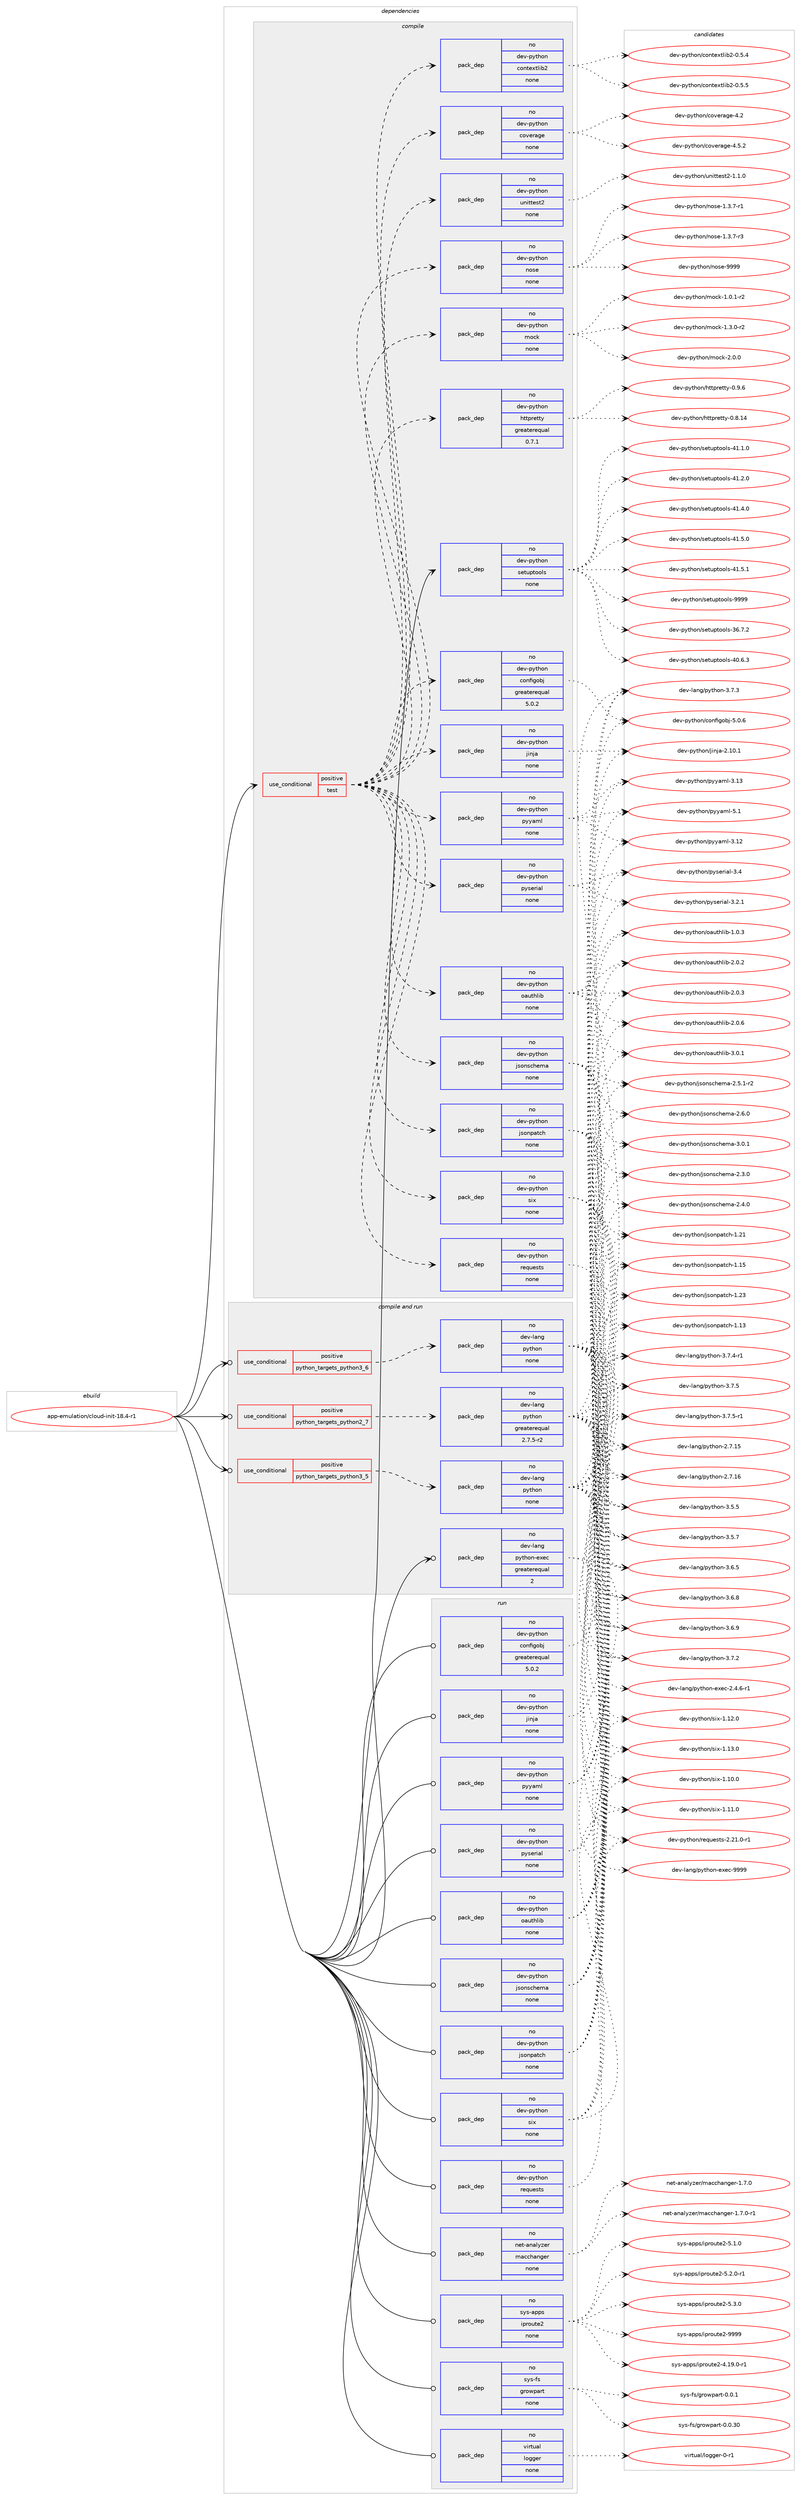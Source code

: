 digraph prolog {

# *************
# Graph options
# *************

newrank=true;
concentrate=true;
compound=true;
graph [rankdir=LR,fontname=Helvetica,fontsize=10,ranksep=1.5];#, ranksep=2.5, nodesep=0.2];
edge  [arrowhead=vee];
node  [fontname=Helvetica,fontsize=10];

# **********
# The ebuild
# **********

subgraph cluster_leftcol {
color=gray;
rank=same;
label=<<i>ebuild</i>>;
id [label="app-emulation/cloud-init-18.4-r1", color=red, width=4, href="../app-emulation/cloud-init-18.4-r1.svg"];
}

# ****************
# The dependencies
# ****************

subgraph cluster_midcol {
color=gray;
label=<<i>dependencies</i>>;
subgraph cluster_compile {
fillcolor="#eeeeee";
style=filled;
label=<<i>compile</i>>;
subgraph cond115054 {
dependency483257 [label=<<TABLE BORDER="0" CELLBORDER="1" CELLSPACING="0" CELLPADDING="4"><TR><TD ROWSPAN="3" CELLPADDING="10">use_conditional</TD></TR><TR><TD>positive</TD></TR><TR><TD>test</TD></TR></TABLE>>, shape=none, color=red];
subgraph pack359409 {
dependency483258 [label=<<TABLE BORDER="0" CELLBORDER="1" CELLSPACING="0" CELLPADDING="4" WIDTH="220"><TR><TD ROWSPAN="6" CELLPADDING="30">pack_dep</TD></TR><TR><TD WIDTH="110">no</TD></TR><TR><TD>dev-python</TD></TR><TR><TD>jinja</TD></TR><TR><TD>none</TD></TR><TR><TD></TD></TR></TABLE>>, shape=none, color=blue];
}
dependency483257:e -> dependency483258:w [weight=20,style="dashed",arrowhead="vee"];
subgraph pack359410 {
dependency483259 [label=<<TABLE BORDER="0" CELLBORDER="1" CELLSPACING="0" CELLPADDING="4" WIDTH="220"><TR><TD ROWSPAN="6" CELLPADDING="30">pack_dep</TD></TR><TR><TD WIDTH="110">no</TD></TR><TR><TD>dev-python</TD></TR><TR><TD>oauthlib</TD></TR><TR><TD>none</TD></TR><TR><TD></TD></TR></TABLE>>, shape=none, color=blue];
}
dependency483257:e -> dependency483259:w [weight=20,style="dashed",arrowhead="vee"];
subgraph pack359411 {
dependency483260 [label=<<TABLE BORDER="0" CELLBORDER="1" CELLSPACING="0" CELLPADDING="4" WIDTH="220"><TR><TD ROWSPAN="6" CELLPADDING="30">pack_dep</TD></TR><TR><TD WIDTH="110">no</TD></TR><TR><TD>dev-python</TD></TR><TR><TD>pyserial</TD></TR><TR><TD>none</TD></TR><TR><TD></TD></TR></TABLE>>, shape=none, color=blue];
}
dependency483257:e -> dependency483260:w [weight=20,style="dashed",arrowhead="vee"];
subgraph pack359412 {
dependency483261 [label=<<TABLE BORDER="0" CELLBORDER="1" CELLSPACING="0" CELLPADDING="4" WIDTH="220"><TR><TD ROWSPAN="6" CELLPADDING="30">pack_dep</TD></TR><TR><TD WIDTH="110">no</TD></TR><TR><TD>dev-python</TD></TR><TR><TD>configobj</TD></TR><TR><TD>greaterequal</TD></TR><TR><TD>5.0.2</TD></TR></TABLE>>, shape=none, color=blue];
}
dependency483257:e -> dependency483261:w [weight=20,style="dashed",arrowhead="vee"];
subgraph pack359413 {
dependency483262 [label=<<TABLE BORDER="0" CELLBORDER="1" CELLSPACING="0" CELLPADDING="4" WIDTH="220"><TR><TD ROWSPAN="6" CELLPADDING="30">pack_dep</TD></TR><TR><TD WIDTH="110">no</TD></TR><TR><TD>dev-python</TD></TR><TR><TD>pyyaml</TD></TR><TR><TD>none</TD></TR><TR><TD></TD></TR></TABLE>>, shape=none, color=blue];
}
dependency483257:e -> dependency483262:w [weight=20,style="dashed",arrowhead="vee"];
subgraph pack359414 {
dependency483263 [label=<<TABLE BORDER="0" CELLBORDER="1" CELLSPACING="0" CELLPADDING="4" WIDTH="220"><TR><TD ROWSPAN="6" CELLPADDING="30">pack_dep</TD></TR><TR><TD WIDTH="110">no</TD></TR><TR><TD>dev-python</TD></TR><TR><TD>requests</TD></TR><TR><TD>none</TD></TR><TR><TD></TD></TR></TABLE>>, shape=none, color=blue];
}
dependency483257:e -> dependency483263:w [weight=20,style="dashed",arrowhead="vee"];
subgraph pack359415 {
dependency483264 [label=<<TABLE BORDER="0" CELLBORDER="1" CELLSPACING="0" CELLPADDING="4" WIDTH="220"><TR><TD ROWSPAN="6" CELLPADDING="30">pack_dep</TD></TR><TR><TD WIDTH="110">no</TD></TR><TR><TD>dev-python</TD></TR><TR><TD>jsonpatch</TD></TR><TR><TD>none</TD></TR><TR><TD></TD></TR></TABLE>>, shape=none, color=blue];
}
dependency483257:e -> dependency483264:w [weight=20,style="dashed",arrowhead="vee"];
subgraph pack359416 {
dependency483265 [label=<<TABLE BORDER="0" CELLBORDER="1" CELLSPACING="0" CELLPADDING="4" WIDTH="220"><TR><TD ROWSPAN="6" CELLPADDING="30">pack_dep</TD></TR><TR><TD WIDTH="110">no</TD></TR><TR><TD>dev-python</TD></TR><TR><TD>jsonschema</TD></TR><TR><TD>none</TD></TR><TR><TD></TD></TR></TABLE>>, shape=none, color=blue];
}
dependency483257:e -> dependency483265:w [weight=20,style="dashed",arrowhead="vee"];
subgraph pack359417 {
dependency483266 [label=<<TABLE BORDER="0" CELLBORDER="1" CELLSPACING="0" CELLPADDING="4" WIDTH="220"><TR><TD ROWSPAN="6" CELLPADDING="30">pack_dep</TD></TR><TR><TD WIDTH="110">no</TD></TR><TR><TD>dev-python</TD></TR><TR><TD>six</TD></TR><TR><TD>none</TD></TR><TR><TD></TD></TR></TABLE>>, shape=none, color=blue];
}
dependency483257:e -> dependency483266:w [weight=20,style="dashed",arrowhead="vee"];
subgraph pack359418 {
dependency483267 [label=<<TABLE BORDER="0" CELLBORDER="1" CELLSPACING="0" CELLPADDING="4" WIDTH="220"><TR><TD ROWSPAN="6" CELLPADDING="30">pack_dep</TD></TR><TR><TD WIDTH="110">no</TD></TR><TR><TD>dev-python</TD></TR><TR><TD>httpretty</TD></TR><TR><TD>greaterequal</TD></TR><TR><TD>0.7.1</TD></TR></TABLE>>, shape=none, color=blue];
}
dependency483257:e -> dependency483267:w [weight=20,style="dashed",arrowhead="vee"];
subgraph pack359419 {
dependency483268 [label=<<TABLE BORDER="0" CELLBORDER="1" CELLSPACING="0" CELLPADDING="4" WIDTH="220"><TR><TD ROWSPAN="6" CELLPADDING="30">pack_dep</TD></TR><TR><TD WIDTH="110">no</TD></TR><TR><TD>dev-python</TD></TR><TR><TD>mock</TD></TR><TR><TD>none</TD></TR><TR><TD></TD></TR></TABLE>>, shape=none, color=blue];
}
dependency483257:e -> dependency483268:w [weight=20,style="dashed",arrowhead="vee"];
subgraph pack359420 {
dependency483269 [label=<<TABLE BORDER="0" CELLBORDER="1" CELLSPACING="0" CELLPADDING="4" WIDTH="220"><TR><TD ROWSPAN="6" CELLPADDING="30">pack_dep</TD></TR><TR><TD WIDTH="110">no</TD></TR><TR><TD>dev-python</TD></TR><TR><TD>nose</TD></TR><TR><TD>none</TD></TR><TR><TD></TD></TR></TABLE>>, shape=none, color=blue];
}
dependency483257:e -> dependency483269:w [weight=20,style="dashed",arrowhead="vee"];
subgraph pack359421 {
dependency483270 [label=<<TABLE BORDER="0" CELLBORDER="1" CELLSPACING="0" CELLPADDING="4" WIDTH="220"><TR><TD ROWSPAN="6" CELLPADDING="30">pack_dep</TD></TR><TR><TD WIDTH="110">no</TD></TR><TR><TD>dev-python</TD></TR><TR><TD>unittest2</TD></TR><TR><TD>none</TD></TR><TR><TD></TD></TR></TABLE>>, shape=none, color=blue];
}
dependency483257:e -> dependency483270:w [weight=20,style="dashed",arrowhead="vee"];
subgraph pack359422 {
dependency483271 [label=<<TABLE BORDER="0" CELLBORDER="1" CELLSPACING="0" CELLPADDING="4" WIDTH="220"><TR><TD ROWSPAN="6" CELLPADDING="30">pack_dep</TD></TR><TR><TD WIDTH="110">no</TD></TR><TR><TD>dev-python</TD></TR><TR><TD>coverage</TD></TR><TR><TD>none</TD></TR><TR><TD></TD></TR></TABLE>>, shape=none, color=blue];
}
dependency483257:e -> dependency483271:w [weight=20,style="dashed",arrowhead="vee"];
subgraph pack359423 {
dependency483272 [label=<<TABLE BORDER="0" CELLBORDER="1" CELLSPACING="0" CELLPADDING="4" WIDTH="220"><TR><TD ROWSPAN="6" CELLPADDING="30">pack_dep</TD></TR><TR><TD WIDTH="110">no</TD></TR><TR><TD>dev-python</TD></TR><TR><TD>contextlib2</TD></TR><TR><TD>none</TD></TR><TR><TD></TD></TR></TABLE>>, shape=none, color=blue];
}
dependency483257:e -> dependency483272:w [weight=20,style="dashed",arrowhead="vee"];
}
id:e -> dependency483257:w [weight=20,style="solid",arrowhead="vee"];
subgraph pack359424 {
dependency483273 [label=<<TABLE BORDER="0" CELLBORDER="1" CELLSPACING="0" CELLPADDING="4" WIDTH="220"><TR><TD ROWSPAN="6" CELLPADDING="30">pack_dep</TD></TR><TR><TD WIDTH="110">no</TD></TR><TR><TD>dev-python</TD></TR><TR><TD>setuptools</TD></TR><TR><TD>none</TD></TR><TR><TD></TD></TR></TABLE>>, shape=none, color=blue];
}
id:e -> dependency483273:w [weight=20,style="solid",arrowhead="vee"];
}
subgraph cluster_compileandrun {
fillcolor="#eeeeee";
style=filled;
label=<<i>compile and run</i>>;
subgraph cond115055 {
dependency483274 [label=<<TABLE BORDER="0" CELLBORDER="1" CELLSPACING="0" CELLPADDING="4"><TR><TD ROWSPAN="3" CELLPADDING="10">use_conditional</TD></TR><TR><TD>positive</TD></TR><TR><TD>python_targets_python2_7</TD></TR></TABLE>>, shape=none, color=red];
subgraph pack359425 {
dependency483275 [label=<<TABLE BORDER="0" CELLBORDER="1" CELLSPACING="0" CELLPADDING="4" WIDTH="220"><TR><TD ROWSPAN="6" CELLPADDING="30">pack_dep</TD></TR><TR><TD WIDTH="110">no</TD></TR><TR><TD>dev-lang</TD></TR><TR><TD>python</TD></TR><TR><TD>greaterequal</TD></TR><TR><TD>2.7.5-r2</TD></TR></TABLE>>, shape=none, color=blue];
}
dependency483274:e -> dependency483275:w [weight=20,style="dashed",arrowhead="vee"];
}
id:e -> dependency483274:w [weight=20,style="solid",arrowhead="odotvee"];
subgraph cond115056 {
dependency483276 [label=<<TABLE BORDER="0" CELLBORDER="1" CELLSPACING="0" CELLPADDING="4"><TR><TD ROWSPAN="3" CELLPADDING="10">use_conditional</TD></TR><TR><TD>positive</TD></TR><TR><TD>python_targets_python3_5</TD></TR></TABLE>>, shape=none, color=red];
subgraph pack359426 {
dependency483277 [label=<<TABLE BORDER="0" CELLBORDER="1" CELLSPACING="0" CELLPADDING="4" WIDTH="220"><TR><TD ROWSPAN="6" CELLPADDING="30">pack_dep</TD></TR><TR><TD WIDTH="110">no</TD></TR><TR><TD>dev-lang</TD></TR><TR><TD>python</TD></TR><TR><TD>none</TD></TR><TR><TD></TD></TR></TABLE>>, shape=none, color=blue];
}
dependency483276:e -> dependency483277:w [weight=20,style="dashed",arrowhead="vee"];
}
id:e -> dependency483276:w [weight=20,style="solid",arrowhead="odotvee"];
subgraph cond115057 {
dependency483278 [label=<<TABLE BORDER="0" CELLBORDER="1" CELLSPACING="0" CELLPADDING="4"><TR><TD ROWSPAN="3" CELLPADDING="10">use_conditional</TD></TR><TR><TD>positive</TD></TR><TR><TD>python_targets_python3_6</TD></TR></TABLE>>, shape=none, color=red];
subgraph pack359427 {
dependency483279 [label=<<TABLE BORDER="0" CELLBORDER="1" CELLSPACING="0" CELLPADDING="4" WIDTH="220"><TR><TD ROWSPAN="6" CELLPADDING="30">pack_dep</TD></TR><TR><TD WIDTH="110">no</TD></TR><TR><TD>dev-lang</TD></TR><TR><TD>python</TD></TR><TR><TD>none</TD></TR><TR><TD></TD></TR></TABLE>>, shape=none, color=blue];
}
dependency483278:e -> dependency483279:w [weight=20,style="dashed",arrowhead="vee"];
}
id:e -> dependency483278:w [weight=20,style="solid",arrowhead="odotvee"];
subgraph pack359428 {
dependency483280 [label=<<TABLE BORDER="0" CELLBORDER="1" CELLSPACING="0" CELLPADDING="4" WIDTH="220"><TR><TD ROWSPAN="6" CELLPADDING="30">pack_dep</TD></TR><TR><TD WIDTH="110">no</TD></TR><TR><TD>dev-lang</TD></TR><TR><TD>python-exec</TD></TR><TR><TD>greaterequal</TD></TR><TR><TD>2</TD></TR></TABLE>>, shape=none, color=blue];
}
id:e -> dependency483280:w [weight=20,style="solid",arrowhead="odotvee"];
}
subgraph cluster_run {
fillcolor="#eeeeee";
style=filled;
label=<<i>run</i>>;
subgraph pack359429 {
dependency483281 [label=<<TABLE BORDER="0" CELLBORDER="1" CELLSPACING="0" CELLPADDING="4" WIDTH="220"><TR><TD ROWSPAN="6" CELLPADDING="30">pack_dep</TD></TR><TR><TD WIDTH="110">no</TD></TR><TR><TD>dev-python</TD></TR><TR><TD>configobj</TD></TR><TR><TD>greaterequal</TD></TR><TR><TD>5.0.2</TD></TR></TABLE>>, shape=none, color=blue];
}
id:e -> dependency483281:w [weight=20,style="solid",arrowhead="odot"];
subgraph pack359430 {
dependency483282 [label=<<TABLE BORDER="0" CELLBORDER="1" CELLSPACING="0" CELLPADDING="4" WIDTH="220"><TR><TD ROWSPAN="6" CELLPADDING="30">pack_dep</TD></TR><TR><TD WIDTH="110">no</TD></TR><TR><TD>dev-python</TD></TR><TR><TD>jinja</TD></TR><TR><TD>none</TD></TR><TR><TD></TD></TR></TABLE>>, shape=none, color=blue];
}
id:e -> dependency483282:w [weight=20,style="solid",arrowhead="odot"];
subgraph pack359431 {
dependency483283 [label=<<TABLE BORDER="0" CELLBORDER="1" CELLSPACING="0" CELLPADDING="4" WIDTH="220"><TR><TD ROWSPAN="6" CELLPADDING="30">pack_dep</TD></TR><TR><TD WIDTH="110">no</TD></TR><TR><TD>dev-python</TD></TR><TR><TD>jsonpatch</TD></TR><TR><TD>none</TD></TR><TR><TD></TD></TR></TABLE>>, shape=none, color=blue];
}
id:e -> dependency483283:w [weight=20,style="solid",arrowhead="odot"];
subgraph pack359432 {
dependency483284 [label=<<TABLE BORDER="0" CELLBORDER="1" CELLSPACING="0" CELLPADDING="4" WIDTH="220"><TR><TD ROWSPAN="6" CELLPADDING="30">pack_dep</TD></TR><TR><TD WIDTH="110">no</TD></TR><TR><TD>dev-python</TD></TR><TR><TD>jsonschema</TD></TR><TR><TD>none</TD></TR><TR><TD></TD></TR></TABLE>>, shape=none, color=blue];
}
id:e -> dependency483284:w [weight=20,style="solid",arrowhead="odot"];
subgraph pack359433 {
dependency483285 [label=<<TABLE BORDER="0" CELLBORDER="1" CELLSPACING="0" CELLPADDING="4" WIDTH="220"><TR><TD ROWSPAN="6" CELLPADDING="30">pack_dep</TD></TR><TR><TD WIDTH="110">no</TD></TR><TR><TD>dev-python</TD></TR><TR><TD>oauthlib</TD></TR><TR><TD>none</TD></TR><TR><TD></TD></TR></TABLE>>, shape=none, color=blue];
}
id:e -> dependency483285:w [weight=20,style="solid",arrowhead="odot"];
subgraph pack359434 {
dependency483286 [label=<<TABLE BORDER="0" CELLBORDER="1" CELLSPACING="0" CELLPADDING="4" WIDTH="220"><TR><TD ROWSPAN="6" CELLPADDING="30">pack_dep</TD></TR><TR><TD WIDTH="110">no</TD></TR><TR><TD>dev-python</TD></TR><TR><TD>pyserial</TD></TR><TR><TD>none</TD></TR><TR><TD></TD></TR></TABLE>>, shape=none, color=blue];
}
id:e -> dependency483286:w [weight=20,style="solid",arrowhead="odot"];
subgraph pack359435 {
dependency483287 [label=<<TABLE BORDER="0" CELLBORDER="1" CELLSPACING="0" CELLPADDING="4" WIDTH="220"><TR><TD ROWSPAN="6" CELLPADDING="30">pack_dep</TD></TR><TR><TD WIDTH="110">no</TD></TR><TR><TD>dev-python</TD></TR><TR><TD>pyyaml</TD></TR><TR><TD>none</TD></TR><TR><TD></TD></TR></TABLE>>, shape=none, color=blue];
}
id:e -> dependency483287:w [weight=20,style="solid",arrowhead="odot"];
subgraph pack359436 {
dependency483288 [label=<<TABLE BORDER="0" CELLBORDER="1" CELLSPACING="0" CELLPADDING="4" WIDTH="220"><TR><TD ROWSPAN="6" CELLPADDING="30">pack_dep</TD></TR><TR><TD WIDTH="110">no</TD></TR><TR><TD>dev-python</TD></TR><TR><TD>requests</TD></TR><TR><TD>none</TD></TR><TR><TD></TD></TR></TABLE>>, shape=none, color=blue];
}
id:e -> dependency483288:w [weight=20,style="solid",arrowhead="odot"];
subgraph pack359437 {
dependency483289 [label=<<TABLE BORDER="0" CELLBORDER="1" CELLSPACING="0" CELLPADDING="4" WIDTH="220"><TR><TD ROWSPAN="6" CELLPADDING="30">pack_dep</TD></TR><TR><TD WIDTH="110">no</TD></TR><TR><TD>dev-python</TD></TR><TR><TD>six</TD></TR><TR><TD>none</TD></TR><TR><TD></TD></TR></TABLE>>, shape=none, color=blue];
}
id:e -> dependency483289:w [weight=20,style="solid",arrowhead="odot"];
subgraph pack359438 {
dependency483290 [label=<<TABLE BORDER="0" CELLBORDER="1" CELLSPACING="0" CELLPADDING="4" WIDTH="220"><TR><TD ROWSPAN="6" CELLPADDING="30">pack_dep</TD></TR><TR><TD WIDTH="110">no</TD></TR><TR><TD>net-analyzer</TD></TR><TR><TD>macchanger</TD></TR><TR><TD>none</TD></TR><TR><TD></TD></TR></TABLE>>, shape=none, color=blue];
}
id:e -> dependency483290:w [weight=20,style="solid",arrowhead="odot"];
subgraph pack359439 {
dependency483291 [label=<<TABLE BORDER="0" CELLBORDER="1" CELLSPACING="0" CELLPADDING="4" WIDTH="220"><TR><TD ROWSPAN="6" CELLPADDING="30">pack_dep</TD></TR><TR><TD WIDTH="110">no</TD></TR><TR><TD>sys-apps</TD></TR><TR><TD>iproute2</TD></TR><TR><TD>none</TD></TR><TR><TD></TD></TR></TABLE>>, shape=none, color=blue];
}
id:e -> dependency483291:w [weight=20,style="solid",arrowhead="odot"];
subgraph pack359440 {
dependency483292 [label=<<TABLE BORDER="0" CELLBORDER="1" CELLSPACING="0" CELLPADDING="4" WIDTH="220"><TR><TD ROWSPAN="6" CELLPADDING="30">pack_dep</TD></TR><TR><TD WIDTH="110">no</TD></TR><TR><TD>sys-fs</TD></TR><TR><TD>growpart</TD></TR><TR><TD>none</TD></TR><TR><TD></TD></TR></TABLE>>, shape=none, color=blue];
}
id:e -> dependency483292:w [weight=20,style="solid",arrowhead="odot"];
subgraph pack359441 {
dependency483293 [label=<<TABLE BORDER="0" CELLBORDER="1" CELLSPACING="0" CELLPADDING="4" WIDTH="220"><TR><TD ROWSPAN="6" CELLPADDING="30">pack_dep</TD></TR><TR><TD WIDTH="110">no</TD></TR><TR><TD>virtual</TD></TR><TR><TD>logger</TD></TR><TR><TD>none</TD></TR><TR><TD></TD></TR></TABLE>>, shape=none, color=blue];
}
id:e -> dependency483293:w [weight=20,style="solid",arrowhead="odot"];
}
}

# **************
# The candidates
# **************

subgraph cluster_choices {
rank=same;
color=gray;
label=<<i>candidates</i>>;

subgraph choice359409 {
color=black;
nodesep=1;
choice10010111845112121116104111110471061051101069745504649484649 [label="dev-python/jinja-2.10.1", color=red, width=4,href="../dev-python/jinja-2.10.1.svg"];
dependency483258:e -> choice10010111845112121116104111110471061051101069745504649484649:w [style=dotted,weight="100"];
}
subgraph choice359410 {
color=black;
nodesep=1;
choice10010111845112121116104111110471119711711610410810598454946484651 [label="dev-python/oauthlib-1.0.3", color=red, width=4,href="../dev-python/oauthlib-1.0.3.svg"];
choice10010111845112121116104111110471119711711610410810598455046484650 [label="dev-python/oauthlib-2.0.2", color=red, width=4,href="../dev-python/oauthlib-2.0.2.svg"];
choice10010111845112121116104111110471119711711610410810598455046484651 [label="dev-python/oauthlib-2.0.3", color=red, width=4,href="../dev-python/oauthlib-2.0.3.svg"];
choice10010111845112121116104111110471119711711610410810598455046484654 [label="dev-python/oauthlib-2.0.6", color=red, width=4,href="../dev-python/oauthlib-2.0.6.svg"];
choice10010111845112121116104111110471119711711610410810598455146484649 [label="dev-python/oauthlib-3.0.1", color=red, width=4,href="../dev-python/oauthlib-3.0.1.svg"];
dependency483259:e -> choice10010111845112121116104111110471119711711610410810598454946484651:w [style=dotted,weight="100"];
dependency483259:e -> choice10010111845112121116104111110471119711711610410810598455046484650:w [style=dotted,weight="100"];
dependency483259:e -> choice10010111845112121116104111110471119711711610410810598455046484651:w [style=dotted,weight="100"];
dependency483259:e -> choice10010111845112121116104111110471119711711610410810598455046484654:w [style=dotted,weight="100"];
dependency483259:e -> choice10010111845112121116104111110471119711711610410810598455146484649:w [style=dotted,weight="100"];
}
subgraph choice359411 {
color=black;
nodesep=1;
choice100101118451121211161041111104711212111510111410597108455146504649 [label="dev-python/pyserial-3.2.1", color=red, width=4,href="../dev-python/pyserial-3.2.1.svg"];
choice10010111845112121116104111110471121211151011141059710845514652 [label="dev-python/pyserial-3.4", color=red, width=4,href="../dev-python/pyserial-3.4.svg"];
dependency483260:e -> choice100101118451121211161041111104711212111510111410597108455146504649:w [style=dotted,weight="100"];
dependency483260:e -> choice10010111845112121116104111110471121211151011141059710845514652:w [style=dotted,weight="100"];
}
subgraph choice359412 {
color=black;
nodesep=1;
choice10010111845112121116104111110479911111010210510311198106455346484654 [label="dev-python/configobj-5.0.6", color=red, width=4,href="../dev-python/configobj-5.0.6.svg"];
dependency483261:e -> choice10010111845112121116104111110479911111010210510311198106455346484654:w [style=dotted,weight="100"];
}
subgraph choice359413 {
color=black;
nodesep=1;
choice1001011184511212111610411111047112121121971091084551464950 [label="dev-python/pyyaml-3.12", color=red, width=4,href="../dev-python/pyyaml-3.12.svg"];
choice1001011184511212111610411111047112121121971091084551464951 [label="dev-python/pyyaml-3.13", color=red, width=4,href="../dev-python/pyyaml-3.13.svg"];
choice10010111845112121116104111110471121211219710910845534649 [label="dev-python/pyyaml-5.1", color=red, width=4,href="../dev-python/pyyaml-5.1.svg"];
dependency483262:e -> choice1001011184511212111610411111047112121121971091084551464950:w [style=dotted,weight="100"];
dependency483262:e -> choice1001011184511212111610411111047112121121971091084551464951:w [style=dotted,weight="100"];
dependency483262:e -> choice10010111845112121116104111110471121211219710910845534649:w [style=dotted,weight="100"];
}
subgraph choice359414 {
color=black;
nodesep=1;
choice1001011184511212111610411111047114101113117101115116115455046504946484511449 [label="dev-python/requests-2.21.0-r1", color=red, width=4,href="../dev-python/requests-2.21.0-r1.svg"];
dependency483263:e -> choice1001011184511212111610411111047114101113117101115116115455046504946484511449:w [style=dotted,weight="100"];
}
subgraph choice359415 {
color=black;
nodesep=1;
choice100101118451121211161041111104710611511111011297116991044549464951 [label="dev-python/jsonpatch-1.13", color=red, width=4,href="../dev-python/jsonpatch-1.13.svg"];
choice100101118451121211161041111104710611511111011297116991044549464953 [label="dev-python/jsonpatch-1.15", color=red, width=4,href="../dev-python/jsonpatch-1.15.svg"];
choice100101118451121211161041111104710611511111011297116991044549465049 [label="dev-python/jsonpatch-1.21", color=red, width=4,href="../dev-python/jsonpatch-1.21.svg"];
choice100101118451121211161041111104710611511111011297116991044549465051 [label="dev-python/jsonpatch-1.23", color=red, width=4,href="../dev-python/jsonpatch-1.23.svg"];
dependency483264:e -> choice100101118451121211161041111104710611511111011297116991044549464951:w [style=dotted,weight="100"];
dependency483264:e -> choice100101118451121211161041111104710611511111011297116991044549464953:w [style=dotted,weight="100"];
dependency483264:e -> choice100101118451121211161041111104710611511111011297116991044549465049:w [style=dotted,weight="100"];
dependency483264:e -> choice100101118451121211161041111104710611511111011297116991044549465051:w [style=dotted,weight="100"];
}
subgraph choice359416 {
color=black;
nodesep=1;
choice10010111845112121116104111110471061151111101159910410110997455046514648 [label="dev-python/jsonschema-2.3.0", color=red, width=4,href="../dev-python/jsonschema-2.3.0.svg"];
choice10010111845112121116104111110471061151111101159910410110997455046524648 [label="dev-python/jsonschema-2.4.0", color=red, width=4,href="../dev-python/jsonschema-2.4.0.svg"];
choice100101118451121211161041111104710611511111011599104101109974550465346494511450 [label="dev-python/jsonschema-2.5.1-r2", color=red, width=4,href="../dev-python/jsonschema-2.5.1-r2.svg"];
choice10010111845112121116104111110471061151111101159910410110997455046544648 [label="dev-python/jsonschema-2.6.0", color=red, width=4,href="../dev-python/jsonschema-2.6.0.svg"];
choice10010111845112121116104111110471061151111101159910410110997455146484649 [label="dev-python/jsonschema-3.0.1", color=red, width=4,href="../dev-python/jsonschema-3.0.1.svg"];
dependency483265:e -> choice10010111845112121116104111110471061151111101159910410110997455046514648:w [style=dotted,weight="100"];
dependency483265:e -> choice10010111845112121116104111110471061151111101159910410110997455046524648:w [style=dotted,weight="100"];
dependency483265:e -> choice100101118451121211161041111104710611511111011599104101109974550465346494511450:w [style=dotted,weight="100"];
dependency483265:e -> choice10010111845112121116104111110471061151111101159910410110997455046544648:w [style=dotted,weight="100"];
dependency483265:e -> choice10010111845112121116104111110471061151111101159910410110997455146484649:w [style=dotted,weight="100"];
}
subgraph choice359417 {
color=black;
nodesep=1;
choice100101118451121211161041111104711510512045494649484648 [label="dev-python/six-1.10.0", color=red, width=4,href="../dev-python/six-1.10.0.svg"];
choice100101118451121211161041111104711510512045494649494648 [label="dev-python/six-1.11.0", color=red, width=4,href="../dev-python/six-1.11.0.svg"];
choice100101118451121211161041111104711510512045494649504648 [label="dev-python/six-1.12.0", color=red, width=4,href="../dev-python/six-1.12.0.svg"];
choice100101118451121211161041111104711510512045494649514648 [label="dev-python/six-1.13.0", color=red, width=4,href="../dev-python/six-1.13.0.svg"];
dependency483266:e -> choice100101118451121211161041111104711510512045494649484648:w [style=dotted,weight="100"];
dependency483266:e -> choice100101118451121211161041111104711510512045494649494648:w [style=dotted,weight="100"];
dependency483266:e -> choice100101118451121211161041111104711510512045494649504648:w [style=dotted,weight="100"];
dependency483266:e -> choice100101118451121211161041111104711510512045494649514648:w [style=dotted,weight="100"];
}
subgraph choice359418 {
color=black;
nodesep=1;
choice100101118451121211161041111104710411611611211410111611612145484656464952 [label="dev-python/httpretty-0.8.14", color=red, width=4,href="../dev-python/httpretty-0.8.14.svg"];
choice1001011184511212111610411111047104116116112114101116116121454846574654 [label="dev-python/httpretty-0.9.6", color=red, width=4,href="../dev-python/httpretty-0.9.6.svg"];
dependency483267:e -> choice100101118451121211161041111104710411611611211410111611612145484656464952:w [style=dotted,weight="100"];
dependency483267:e -> choice1001011184511212111610411111047104116116112114101116116121454846574654:w [style=dotted,weight="100"];
}
subgraph choice359419 {
color=black;
nodesep=1;
choice1001011184511212111610411111047109111991074549464846494511450 [label="dev-python/mock-1.0.1-r2", color=red, width=4,href="../dev-python/mock-1.0.1-r2.svg"];
choice1001011184511212111610411111047109111991074549465146484511450 [label="dev-python/mock-1.3.0-r2", color=red, width=4,href="../dev-python/mock-1.3.0-r2.svg"];
choice100101118451121211161041111104710911199107455046484648 [label="dev-python/mock-2.0.0", color=red, width=4,href="../dev-python/mock-2.0.0.svg"];
dependency483268:e -> choice1001011184511212111610411111047109111991074549464846494511450:w [style=dotted,weight="100"];
dependency483268:e -> choice1001011184511212111610411111047109111991074549465146484511450:w [style=dotted,weight="100"];
dependency483268:e -> choice100101118451121211161041111104710911199107455046484648:w [style=dotted,weight="100"];
}
subgraph choice359420 {
color=black;
nodesep=1;
choice10010111845112121116104111110471101111151014549465146554511449 [label="dev-python/nose-1.3.7-r1", color=red, width=4,href="../dev-python/nose-1.3.7-r1.svg"];
choice10010111845112121116104111110471101111151014549465146554511451 [label="dev-python/nose-1.3.7-r3", color=red, width=4,href="../dev-python/nose-1.3.7-r3.svg"];
choice10010111845112121116104111110471101111151014557575757 [label="dev-python/nose-9999", color=red, width=4,href="../dev-python/nose-9999.svg"];
dependency483269:e -> choice10010111845112121116104111110471101111151014549465146554511449:w [style=dotted,weight="100"];
dependency483269:e -> choice10010111845112121116104111110471101111151014549465146554511451:w [style=dotted,weight="100"];
dependency483269:e -> choice10010111845112121116104111110471101111151014557575757:w [style=dotted,weight="100"];
}
subgraph choice359421 {
color=black;
nodesep=1;
choice100101118451121211161041111104711711010511611610111511650454946494648 [label="dev-python/unittest2-1.1.0", color=red, width=4,href="../dev-python/unittest2-1.1.0.svg"];
dependency483270:e -> choice100101118451121211161041111104711711010511611610111511650454946494648:w [style=dotted,weight="100"];
}
subgraph choice359422 {
color=black;
nodesep=1;
choice1001011184511212111610411111047991111181011149710310145524650 [label="dev-python/coverage-4.2", color=red, width=4,href="../dev-python/coverage-4.2.svg"];
choice10010111845112121116104111110479911111810111497103101455246534650 [label="dev-python/coverage-4.5.2", color=red, width=4,href="../dev-python/coverage-4.5.2.svg"];
dependency483271:e -> choice1001011184511212111610411111047991111181011149710310145524650:w [style=dotted,weight="100"];
dependency483271:e -> choice10010111845112121116104111110479911111810111497103101455246534650:w [style=dotted,weight="100"];
}
subgraph choice359423 {
color=black;
nodesep=1;
choice1001011184511212111610411111047991111101161011201161081059850454846534652 [label="dev-python/contextlib2-0.5.4", color=red, width=4,href="../dev-python/contextlib2-0.5.4.svg"];
choice1001011184511212111610411111047991111101161011201161081059850454846534653 [label="dev-python/contextlib2-0.5.5", color=red, width=4,href="../dev-python/contextlib2-0.5.5.svg"];
dependency483272:e -> choice1001011184511212111610411111047991111101161011201161081059850454846534652:w [style=dotted,weight="100"];
dependency483272:e -> choice1001011184511212111610411111047991111101161011201161081059850454846534653:w [style=dotted,weight="100"];
}
subgraph choice359424 {
color=black;
nodesep=1;
choice100101118451121211161041111104711510111611711211611111110811545515446554650 [label="dev-python/setuptools-36.7.2", color=red, width=4,href="../dev-python/setuptools-36.7.2.svg"];
choice100101118451121211161041111104711510111611711211611111110811545524846544651 [label="dev-python/setuptools-40.6.3", color=red, width=4,href="../dev-python/setuptools-40.6.3.svg"];
choice100101118451121211161041111104711510111611711211611111110811545524946494648 [label="dev-python/setuptools-41.1.0", color=red, width=4,href="../dev-python/setuptools-41.1.0.svg"];
choice100101118451121211161041111104711510111611711211611111110811545524946504648 [label="dev-python/setuptools-41.2.0", color=red, width=4,href="../dev-python/setuptools-41.2.0.svg"];
choice100101118451121211161041111104711510111611711211611111110811545524946524648 [label="dev-python/setuptools-41.4.0", color=red, width=4,href="../dev-python/setuptools-41.4.0.svg"];
choice100101118451121211161041111104711510111611711211611111110811545524946534648 [label="dev-python/setuptools-41.5.0", color=red, width=4,href="../dev-python/setuptools-41.5.0.svg"];
choice100101118451121211161041111104711510111611711211611111110811545524946534649 [label="dev-python/setuptools-41.5.1", color=red, width=4,href="../dev-python/setuptools-41.5.1.svg"];
choice10010111845112121116104111110471151011161171121161111111081154557575757 [label="dev-python/setuptools-9999", color=red, width=4,href="../dev-python/setuptools-9999.svg"];
dependency483273:e -> choice100101118451121211161041111104711510111611711211611111110811545515446554650:w [style=dotted,weight="100"];
dependency483273:e -> choice100101118451121211161041111104711510111611711211611111110811545524846544651:w [style=dotted,weight="100"];
dependency483273:e -> choice100101118451121211161041111104711510111611711211611111110811545524946494648:w [style=dotted,weight="100"];
dependency483273:e -> choice100101118451121211161041111104711510111611711211611111110811545524946504648:w [style=dotted,weight="100"];
dependency483273:e -> choice100101118451121211161041111104711510111611711211611111110811545524946524648:w [style=dotted,weight="100"];
dependency483273:e -> choice100101118451121211161041111104711510111611711211611111110811545524946534648:w [style=dotted,weight="100"];
dependency483273:e -> choice100101118451121211161041111104711510111611711211611111110811545524946534649:w [style=dotted,weight="100"];
dependency483273:e -> choice10010111845112121116104111110471151011161171121161111111081154557575757:w [style=dotted,weight="100"];
}
subgraph choice359425 {
color=black;
nodesep=1;
choice10010111845108971101034711212111610411111045504655464953 [label="dev-lang/python-2.7.15", color=red, width=4,href="../dev-lang/python-2.7.15.svg"];
choice10010111845108971101034711212111610411111045504655464954 [label="dev-lang/python-2.7.16", color=red, width=4,href="../dev-lang/python-2.7.16.svg"];
choice100101118451089711010347112121116104111110455146534653 [label="dev-lang/python-3.5.5", color=red, width=4,href="../dev-lang/python-3.5.5.svg"];
choice100101118451089711010347112121116104111110455146534655 [label="dev-lang/python-3.5.7", color=red, width=4,href="../dev-lang/python-3.5.7.svg"];
choice100101118451089711010347112121116104111110455146544653 [label="dev-lang/python-3.6.5", color=red, width=4,href="../dev-lang/python-3.6.5.svg"];
choice100101118451089711010347112121116104111110455146544656 [label="dev-lang/python-3.6.8", color=red, width=4,href="../dev-lang/python-3.6.8.svg"];
choice100101118451089711010347112121116104111110455146544657 [label="dev-lang/python-3.6.9", color=red, width=4,href="../dev-lang/python-3.6.9.svg"];
choice100101118451089711010347112121116104111110455146554650 [label="dev-lang/python-3.7.2", color=red, width=4,href="../dev-lang/python-3.7.2.svg"];
choice100101118451089711010347112121116104111110455146554651 [label="dev-lang/python-3.7.3", color=red, width=4,href="../dev-lang/python-3.7.3.svg"];
choice1001011184510897110103471121211161041111104551465546524511449 [label="dev-lang/python-3.7.4-r1", color=red, width=4,href="../dev-lang/python-3.7.4-r1.svg"];
choice100101118451089711010347112121116104111110455146554653 [label="dev-lang/python-3.7.5", color=red, width=4,href="../dev-lang/python-3.7.5.svg"];
choice1001011184510897110103471121211161041111104551465546534511449 [label="dev-lang/python-3.7.5-r1", color=red, width=4,href="../dev-lang/python-3.7.5-r1.svg"];
dependency483275:e -> choice10010111845108971101034711212111610411111045504655464953:w [style=dotted,weight="100"];
dependency483275:e -> choice10010111845108971101034711212111610411111045504655464954:w [style=dotted,weight="100"];
dependency483275:e -> choice100101118451089711010347112121116104111110455146534653:w [style=dotted,weight="100"];
dependency483275:e -> choice100101118451089711010347112121116104111110455146534655:w [style=dotted,weight="100"];
dependency483275:e -> choice100101118451089711010347112121116104111110455146544653:w [style=dotted,weight="100"];
dependency483275:e -> choice100101118451089711010347112121116104111110455146544656:w [style=dotted,weight="100"];
dependency483275:e -> choice100101118451089711010347112121116104111110455146544657:w [style=dotted,weight="100"];
dependency483275:e -> choice100101118451089711010347112121116104111110455146554650:w [style=dotted,weight="100"];
dependency483275:e -> choice100101118451089711010347112121116104111110455146554651:w [style=dotted,weight="100"];
dependency483275:e -> choice1001011184510897110103471121211161041111104551465546524511449:w [style=dotted,weight="100"];
dependency483275:e -> choice100101118451089711010347112121116104111110455146554653:w [style=dotted,weight="100"];
dependency483275:e -> choice1001011184510897110103471121211161041111104551465546534511449:w [style=dotted,weight="100"];
}
subgraph choice359426 {
color=black;
nodesep=1;
choice10010111845108971101034711212111610411111045504655464953 [label="dev-lang/python-2.7.15", color=red, width=4,href="../dev-lang/python-2.7.15.svg"];
choice10010111845108971101034711212111610411111045504655464954 [label="dev-lang/python-2.7.16", color=red, width=4,href="../dev-lang/python-2.7.16.svg"];
choice100101118451089711010347112121116104111110455146534653 [label="dev-lang/python-3.5.5", color=red, width=4,href="../dev-lang/python-3.5.5.svg"];
choice100101118451089711010347112121116104111110455146534655 [label="dev-lang/python-3.5.7", color=red, width=4,href="../dev-lang/python-3.5.7.svg"];
choice100101118451089711010347112121116104111110455146544653 [label="dev-lang/python-3.6.5", color=red, width=4,href="../dev-lang/python-3.6.5.svg"];
choice100101118451089711010347112121116104111110455146544656 [label="dev-lang/python-3.6.8", color=red, width=4,href="../dev-lang/python-3.6.8.svg"];
choice100101118451089711010347112121116104111110455146544657 [label="dev-lang/python-3.6.9", color=red, width=4,href="../dev-lang/python-3.6.9.svg"];
choice100101118451089711010347112121116104111110455146554650 [label="dev-lang/python-3.7.2", color=red, width=4,href="../dev-lang/python-3.7.2.svg"];
choice100101118451089711010347112121116104111110455146554651 [label="dev-lang/python-3.7.3", color=red, width=4,href="../dev-lang/python-3.7.3.svg"];
choice1001011184510897110103471121211161041111104551465546524511449 [label="dev-lang/python-3.7.4-r1", color=red, width=4,href="../dev-lang/python-3.7.4-r1.svg"];
choice100101118451089711010347112121116104111110455146554653 [label="dev-lang/python-3.7.5", color=red, width=4,href="../dev-lang/python-3.7.5.svg"];
choice1001011184510897110103471121211161041111104551465546534511449 [label="dev-lang/python-3.7.5-r1", color=red, width=4,href="../dev-lang/python-3.7.5-r1.svg"];
dependency483277:e -> choice10010111845108971101034711212111610411111045504655464953:w [style=dotted,weight="100"];
dependency483277:e -> choice10010111845108971101034711212111610411111045504655464954:w [style=dotted,weight="100"];
dependency483277:e -> choice100101118451089711010347112121116104111110455146534653:w [style=dotted,weight="100"];
dependency483277:e -> choice100101118451089711010347112121116104111110455146534655:w [style=dotted,weight="100"];
dependency483277:e -> choice100101118451089711010347112121116104111110455146544653:w [style=dotted,weight="100"];
dependency483277:e -> choice100101118451089711010347112121116104111110455146544656:w [style=dotted,weight="100"];
dependency483277:e -> choice100101118451089711010347112121116104111110455146544657:w [style=dotted,weight="100"];
dependency483277:e -> choice100101118451089711010347112121116104111110455146554650:w [style=dotted,weight="100"];
dependency483277:e -> choice100101118451089711010347112121116104111110455146554651:w [style=dotted,weight="100"];
dependency483277:e -> choice1001011184510897110103471121211161041111104551465546524511449:w [style=dotted,weight="100"];
dependency483277:e -> choice100101118451089711010347112121116104111110455146554653:w [style=dotted,weight="100"];
dependency483277:e -> choice1001011184510897110103471121211161041111104551465546534511449:w [style=dotted,weight="100"];
}
subgraph choice359427 {
color=black;
nodesep=1;
choice10010111845108971101034711212111610411111045504655464953 [label="dev-lang/python-2.7.15", color=red, width=4,href="../dev-lang/python-2.7.15.svg"];
choice10010111845108971101034711212111610411111045504655464954 [label="dev-lang/python-2.7.16", color=red, width=4,href="../dev-lang/python-2.7.16.svg"];
choice100101118451089711010347112121116104111110455146534653 [label="dev-lang/python-3.5.5", color=red, width=4,href="../dev-lang/python-3.5.5.svg"];
choice100101118451089711010347112121116104111110455146534655 [label="dev-lang/python-3.5.7", color=red, width=4,href="../dev-lang/python-3.5.7.svg"];
choice100101118451089711010347112121116104111110455146544653 [label="dev-lang/python-3.6.5", color=red, width=4,href="../dev-lang/python-3.6.5.svg"];
choice100101118451089711010347112121116104111110455146544656 [label="dev-lang/python-3.6.8", color=red, width=4,href="../dev-lang/python-3.6.8.svg"];
choice100101118451089711010347112121116104111110455146544657 [label="dev-lang/python-3.6.9", color=red, width=4,href="../dev-lang/python-3.6.9.svg"];
choice100101118451089711010347112121116104111110455146554650 [label="dev-lang/python-3.7.2", color=red, width=4,href="../dev-lang/python-3.7.2.svg"];
choice100101118451089711010347112121116104111110455146554651 [label="dev-lang/python-3.7.3", color=red, width=4,href="../dev-lang/python-3.7.3.svg"];
choice1001011184510897110103471121211161041111104551465546524511449 [label="dev-lang/python-3.7.4-r1", color=red, width=4,href="../dev-lang/python-3.7.4-r1.svg"];
choice100101118451089711010347112121116104111110455146554653 [label="dev-lang/python-3.7.5", color=red, width=4,href="../dev-lang/python-3.7.5.svg"];
choice1001011184510897110103471121211161041111104551465546534511449 [label="dev-lang/python-3.7.5-r1", color=red, width=4,href="../dev-lang/python-3.7.5-r1.svg"];
dependency483279:e -> choice10010111845108971101034711212111610411111045504655464953:w [style=dotted,weight="100"];
dependency483279:e -> choice10010111845108971101034711212111610411111045504655464954:w [style=dotted,weight="100"];
dependency483279:e -> choice100101118451089711010347112121116104111110455146534653:w [style=dotted,weight="100"];
dependency483279:e -> choice100101118451089711010347112121116104111110455146534655:w [style=dotted,weight="100"];
dependency483279:e -> choice100101118451089711010347112121116104111110455146544653:w [style=dotted,weight="100"];
dependency483279:e -> choice100101118451089711010347112121116104111110455146544656:w [style=dotted,weight="100"];
dependency483279:e -> choice100101118451089711010347112121116104111110455146544657:w [style=dotted,weight="100"];
dependency483279:e -> choice100101118451089711010347112121116104111110455146554650:w [style=dotted,weight="100"];
dependency483279:e -> choice100101118451089711010347112121116104111110455146554651:w [style=dotted,weight="100"];
dependency483279:e -> choice1001011184510897110103471121211161041111104551465546524511449:w [style=dotted,weight="100"];
dependency483279:e -> choice100101118451089711010347112121116104111110455146554653:w [style=dotted,weight="100"];
dependency483279:e -> choice1001011184510897110103471121211161041111104551465546534511449:w [style=dotted,weight="100"];
}
subgraph choice359428 {
color=black;
nodesep=1;
choice10010111845108971101034711212111610411111045101120101994550465246544511449 [label="dev-lang/python-exec-2.4.6-r1", color=red, width=4,href="../dev-lang/python-exec-2.4.6-r1.svg"];
choice10010111845108971101034711212111610411111045101120101994557575757 [label="dev-lang/python-exec-9999", color=red, width=4,href="../dev-lang/python-exec-9999.svg"];
dependency483280:e -> choice10010111845108971101034711212111610411111045101120101994550465246544511449:w [style=dotted,weight="100"];
dependency483280:e -> choice10010111845108971101034711212111610411111045101120101994557575757:w [style=dotted,weight="100"];
}
subgraph choice359429 {
color=black;
nodesep=1;
choice10010111845112121116104111110479911111010210510311198106455346484654 [label="dev-python/configobj-5.0.6", color=red, width=4,href="../dev-python/configobj-5.0.6.svg"];
dependency483281:e -> choice10010111845112121116104111110479911111010210510311198106455346484654:w [style=dotted,weight="100"];
}
subgraph choice359430 {
color=black;
nodesep=1;
choice10010111845112121116104111110471061051101069745504649484649 [label="dev-python/jinja-2.10.1", color=red, width=4,href="../dev-python/jinja-2.10.1.svg"];
dependency483282:e -> choice10010111845112121116104111110471061051101069745504649484649:w [style=dotted,weight="100"];
}
subgraph choice359431 {
color=black;
nodesep=1;
choice100101118451121211161041111104710611511111011297116991044549464951 [label="dev-python/jsonpatch-1.13", color=red, width=4,href="../dev-python/jsonpatch-1.13.svg"];
choice100101118451121211161041111104710611511111011297116991044549464953 [label="dev-python/jsonpatch-1.15", color=red, width=4,href="../dev-python/jsonpatch-1.15.svg"];
choice100101118451121211161041111104710611511111011297116991044549465049 [label="dev-python/jsonpatch-1.21", color=red, width=4,href="../dev-python/jsonpatch-1.21.svg"];
choice100101118451121211161041111104710611511111011297116991044549465051 [label="dev-python/jsonpatch-1.23", color=red, width=4,href="../dev-python/jsonpatch-1.23.svg"];
dependency483283:e -> choice100101118451121211161041111104710611511111011297116991044549464951:w [style=dotted,weight="100"];
dependency483283:e -> choice100101118451121211161041111104710611511111011297116991044549464953:w [style=dotted,weight="100"];
dependency483283:e -> choice100101118451121211161041111104710611511111011297116991044549465049:w [style=dotted,weight="100"];
dependency483283:e -> choice100101118451121211161041111104710611511111011297116991044549465051:w [style=dotted,weight="100"];
}
subgraph choice359432 {
color=black;
nodesep=1;
choice10010111845112121116104111110471061151111101159910410110997455046514648 [label="dev-python/jsonschema-2.3.0", color=red, width=4,href="../dev-python/jsonschema-2.3.0.svg"];
choice10010111845112121116104111110471061151111101159910410110997455046524648 [label="dev-python/jsonschema-2.4.0", color=red, width=4,href="../dev-python/jsonschema-2.4.0.svg"];
choice100101118451121211161041111104710611511111011599104101109974550465346494511450 [label="dev-python/jsonschema-2.5.1-r2", color=red, width=4,href="../dev-python/jsonschema-2.5.1-r2.svg"];
choice10010111845112121116104111110471061151111101159910410110997455046544648 [label="dev-python/jsonschema-2.6.0", color=red, width=4,href="../dev-python/jsonschema-2.6.0.svg"];
choice10010111845112121116104111110471061151111101159910410110997455146484649 [label="dev-python/jsonschema-3.0.1", color=red, width=4,href="../dev-python/jsonschema-3.0.1.svg"];
dependency483284:e -> choice10010111845112121116104111110471061151111101159910410110997455046514648:w [style=dotted,weight="100"];
dependency483284:e -> choice10010111845112121116104111110471061151111101159910410110997455046524648:w [style=dotted,weight="100"];
dependency483284:e -> choice100101118451121211161041111104710611511111011599104101109974550465346494511450:w [style=dotted,weight="100"];
dependency483284:e -> choice10010111845112121116104111110471061151111101159910410110997455046544648:w [style=dotted,weight="100"];
dependency483284:e -> choice10010111845112121116104111110471061151111101159910410110997455146484649:w [style=dotted,weight="100"];
}
subgraph choice359433 {
color=black;
nodesep=1;
choice10010111845112121116104111110471119711711610410810598454946484651 [label="dev-python/oauthlib-1.0.3", color=red, width=4,href="../dev-python/oauthlib-1.0.3.svg"];
choice10010111845112121116104111110471119711711610410810598455046484650 [label="dev-python/oauthlib-2.0.2", color=red, width=4,href="../dev-python/oauthlib-2.0.2.svg"];
choice10010111845112121116104111110471119711711610410810598455046484651 [label="dev-python/oauthlib-2.0.3", color=red, width=4,href="../dev-python/oauthlib-2.0.3.svg"];
choice10010111845112121116104111110471119711711610410810598455046484654 [label="dev-python/oauthlib-2.0.6", color=red, width=4,href="../dev-python/oauthlib-2.0.6.svg"];
choice10010111845112121116104111110471119711711610410810598455146484649 [label="dev-python/oauthlib-3.0.1", color=red, width=4,href="../dev-python/oauthlib-3.0.1.svg"];
dependency483285:e -> choice10010111845112121116104111110471119711711610410810598454946484651:w [style=dotted,weight="100"];
dependency483285:e -> choice10010111845112121116104111110471119711711610410810598455046484650:w [style=dotted,weight="100"];
dependency483285:e -> choice10010111845112121116104111110471119711711610410810598455046484651:w [style=dotted,weight="100"];
dependency483285:e -> choice10010111845112121116104111110471119711711610410810598455046484654:w [style=dotted,weight="100"];
dependency483285:e -> choice10010111845112121116104111110471119711711610410810598455146484649:w [style=dotted,weight="100"];
}
subgraph choice359434 {
color=black;
nodesep=1;
choice100101118451121211161041111104711212111510111410597108455146504649 [label="dev-python/pyserial-3.2.1", color=red, width=4,href="../dev-python/pyserial-3.2.1.svg"];
choice10010111845112121116104111110471121211151011141059710845514652 [label="dev-python/pyserial-3.4", color=red, width=4,href="../dev-python/pyserial-3.4.svg"];
dependency483286:e -> choice100101118451121211161041111104711212111510111410597108455146504649:w [style=dotted,weight="100"];
dependency483286:e -> choice10010111845112121116104111110471121211151011141059710845514652:w [style=dotted,weight="100"];
}
subgraph choice359435 {
color=black;
nodesep=1;
choice1001011184511212111610411111047112121121971091084551464950 [label="dev-python/pyyaml-3.12", color=red, width=4,href="../dev-python/pyyaml-3.12.svg"];
choice1001011184511212111610411111047112121121971091084551464951 [label="dev-python/pyyaml-3.13", color=red, width=4,href="../dev-python/pyyaml-3.13.svg"];
choice10010111845112121116104111110471121211219710910845534649 [label="dev-python/pyyaml-5.1", color=red, width=4,href="../dev-python/pyyaml-5.1.svg"];
dependency483287:e -> choice1001011184511212111610411111047112121121971091084551464950:w [style=dotted,weight="100"];
dependency483287:e -> choice1001011184511212111610411111047112121121971091084551464951:w [style=dotted,weight="100"];
dependency483287:e -> choice10010111845112121116104111110471121211219710910845534649:w [style=dotted,weight="100"];
}
subgraph choice359436 {
color=black;
nodesep=1;
choice1001011184511212111610411111047114101113117101115116115455046504946484511449 [label="dev-python/requests-2.21.0-r1", color=red, width=4,href="../dev-python/requests-2.21.0-r1.svg"];
dependency483288:e -> choice1001011184511212111610411111047114101113117101115116115455046504946484511449:w [style=dotted,weight="100"];
}
subgraph choice359437 {
color=black;
nodesep=1;
choice100101118451121211161041111104711510512045494649484648 [label="dev-python/six-1.10.0", color=red, width=4,href="../dev-python/six-1.10.0.svg"];
choice100101118451121211161041111104711510512045494649494648 [label="dev-python/six-1.11.0", color=red, width=4,href="../dev-python/six-1.11.0.svg"];
choice100101118451121211161041111104711510512045494649504648 [label="dev-python/six-1.12.0", color=red, width=4,href="../dev-python/six-1.12.0.svg"];
choice100101118451121211161041111104711510512045494649514648 [label="dev-python/six-1.13.0", color=red, width=4,href="../dev-python/six-1.13.0.svg"];
dependency483289:e -> choice100101118451121211161041111104711510512045494649484648:w [style=dotted,weight="100"];
dependency483289:e -> choice100101118451121211161041111104711510512045494649494648:w [style=dotted,weight="100"];
dependency483289:e -> choice100101118451121211161041111104711510512045494649504648:w [style=dotted,weight="100"];
dependency483289:e -> choice100101118451121211161041111104711510512045494649514648:w [style=dotted,weight="100"];
}
subgraph choice359438 {
color=black;
nodesep=1;
choice1101011164597110971081211221011144710997999910497110103101114454946554648 [label="net-analyzer/macchanger-1.7.0", color=red, width=4,href="../net-analyzer/macchanger-1.7.0.svg"];
choice11010111645971109710812112210111447109979999104971101031011144549465546484511449 [label="net-analyzer/macchanger-1.7.0-r1", color=red, width=4,href="../net-analyzer/macchanger-1.7.0-r1.svg"];
dependency483290:e -> choice1101011164597110971081211221011144710997999910497110103101114454946554648:w [style=dotted,weight="100"];
dependency483290:e -> choice11010111645971109710812112210111447109979999104971101031011144549465546484511449:w [style=dotted,weight="100"];
}
subgraph choice359439 {
color=black;
nodesep=1;
choice11512111545971121121154710511211411111711610150455246495746484511449 [label="sys-apps/iproute2-4.19.0-r1", color=red, width=4,href="../sys-apps/iproute2-4.19.0-r1.svg"];
choice11512111545971121121154710511211411111711610150455346494648 [label="sys-apps/iproute2-5.1.0", color=red, width=4,href="../sys-apps/iproute2-5.1.0.svg"];
choice115121115459711211211547105112114111117116101504553465046484511449 [label="sys-apps/iproute2-5.2.0-r1", color=red, width=4,href="../sys-apps/iproute2-5.2.0-r1.svg"];
choice11512111545971121121154710511211411111711610150455346514648 [label="sys-apps/iproute2-5.3.0", color=red, width=4,href="../sys-apps/iproute2-5.3.0.svg"];
choice115121115459711211211547105112114111117116101504557575757 [label="sys-apps/iproute2-9999", color=red, width=4,href="../sys-apps/iproute2-9999.svg"];
dependency483291:e -> choice11512111545971121121154710511211411111711610150455246495746484511449:w [style=dotted,weight="100"];
dependency483291:e -> choice11512111545971121121154710511211411111711610150455346494648:w [style=dotted,weight="100"];
dependency483291:e -> choice115121115459711211211547105112114111117116101504553465046484511449:w [style=dotted,weight="100"];
dependency483291:e -> choice11512111545971121121154710511211411111711610150455346514648:w [style=dotted,weight="100"];
dependency483291:e -> choice115121115459711211211547105112114111117116101504557575757:w [style=dotted,weight="100"];
}
subgraph choice359440 {
color=black;
nodesep=1;
choice115121115451021154710311411111911297114116454846484649 [label="sys-fs/growpart-0.0.1", color=red, width=4,href="../sys-fs/growpart-0.0.1.svg"];
choice11512111545102115471031141111191129711411645484648465148 [label="sys-fs/growpart-0.0.30", color=red, width=4,href="../sys-fs/growpart-0.0.30.svg"];
dependency483292:e -> choice115121115451021154710311411111911297114116454846484649:w [style=dotted,weight="100"];
dependency483292:e -> choice11512111545102115471031141111191129711411645484648465148:w [style=dotted,weight="100"];
}
subgraph choice359441 {
color=black;
nodesep=1;
choice118105114116117971084710811110310310111445484511449 [label="virtual/logger-0-r1", color=red, width=4,href="../virtual/logger-0-r1.svg"];
dependency483293:e -> choice118105114116117971084710811110310310111445484511449:w [style=dotted,weight="100"];
}
}

}
